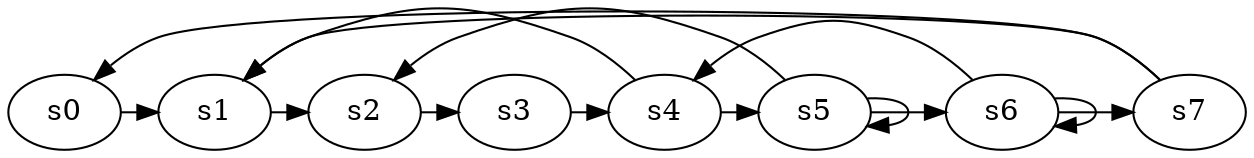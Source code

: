 digraph game_0593_cycle_8 {
    s0 [name="s0", player=1];
    s1 [name="s1", player=0, target=1];
    s2 [name="s2", player=0];
    s3 [name="s3", player=0];
    s4 [name="s4", player=0];
    s5 [name="s5", player=1];
    s6 [name="s6", player=0];
    s7 [name="s7", player=0];

    s0 -> s1 [constraint="time == 8 || time == 9 || time == 14 || time == 23"];
    s1 -> s2 [constraint="time % 5 == 1"];
    s2 -> s3 [constraint="time == 3 || time == 14"];
    s3 -> s4 [constraint="time % 6 == 0"];
    s4 -> s5 [constraint="time % 3 == 1 || time % 3 == 0"];
    s5 -> s6 [constraint="time % 2 == 0 || time % 2 == 1"];
    s6 -> s7 [constraint="time % 6 == 0"];
    s7 -> s0 [constraint="time % 2 == 0 && !(time % 5 == 0)"];
    s4 -> s1 [constraint="time == 4 || time == 5 || time == 6"];
    s5 -> s5 [constraint="time % 3 == 0"];
    s5 -> s2 [constraint="time == 1 || time == 2 || time == 9"];
    s6 -> s6 [constraint="time % 2 == 0"];
    s6 -> s4 [constraint="time == 3 || time == 10 || time == 12"];
    s7 -> s1 [constraint="time == 5 || time == 7"];
}
